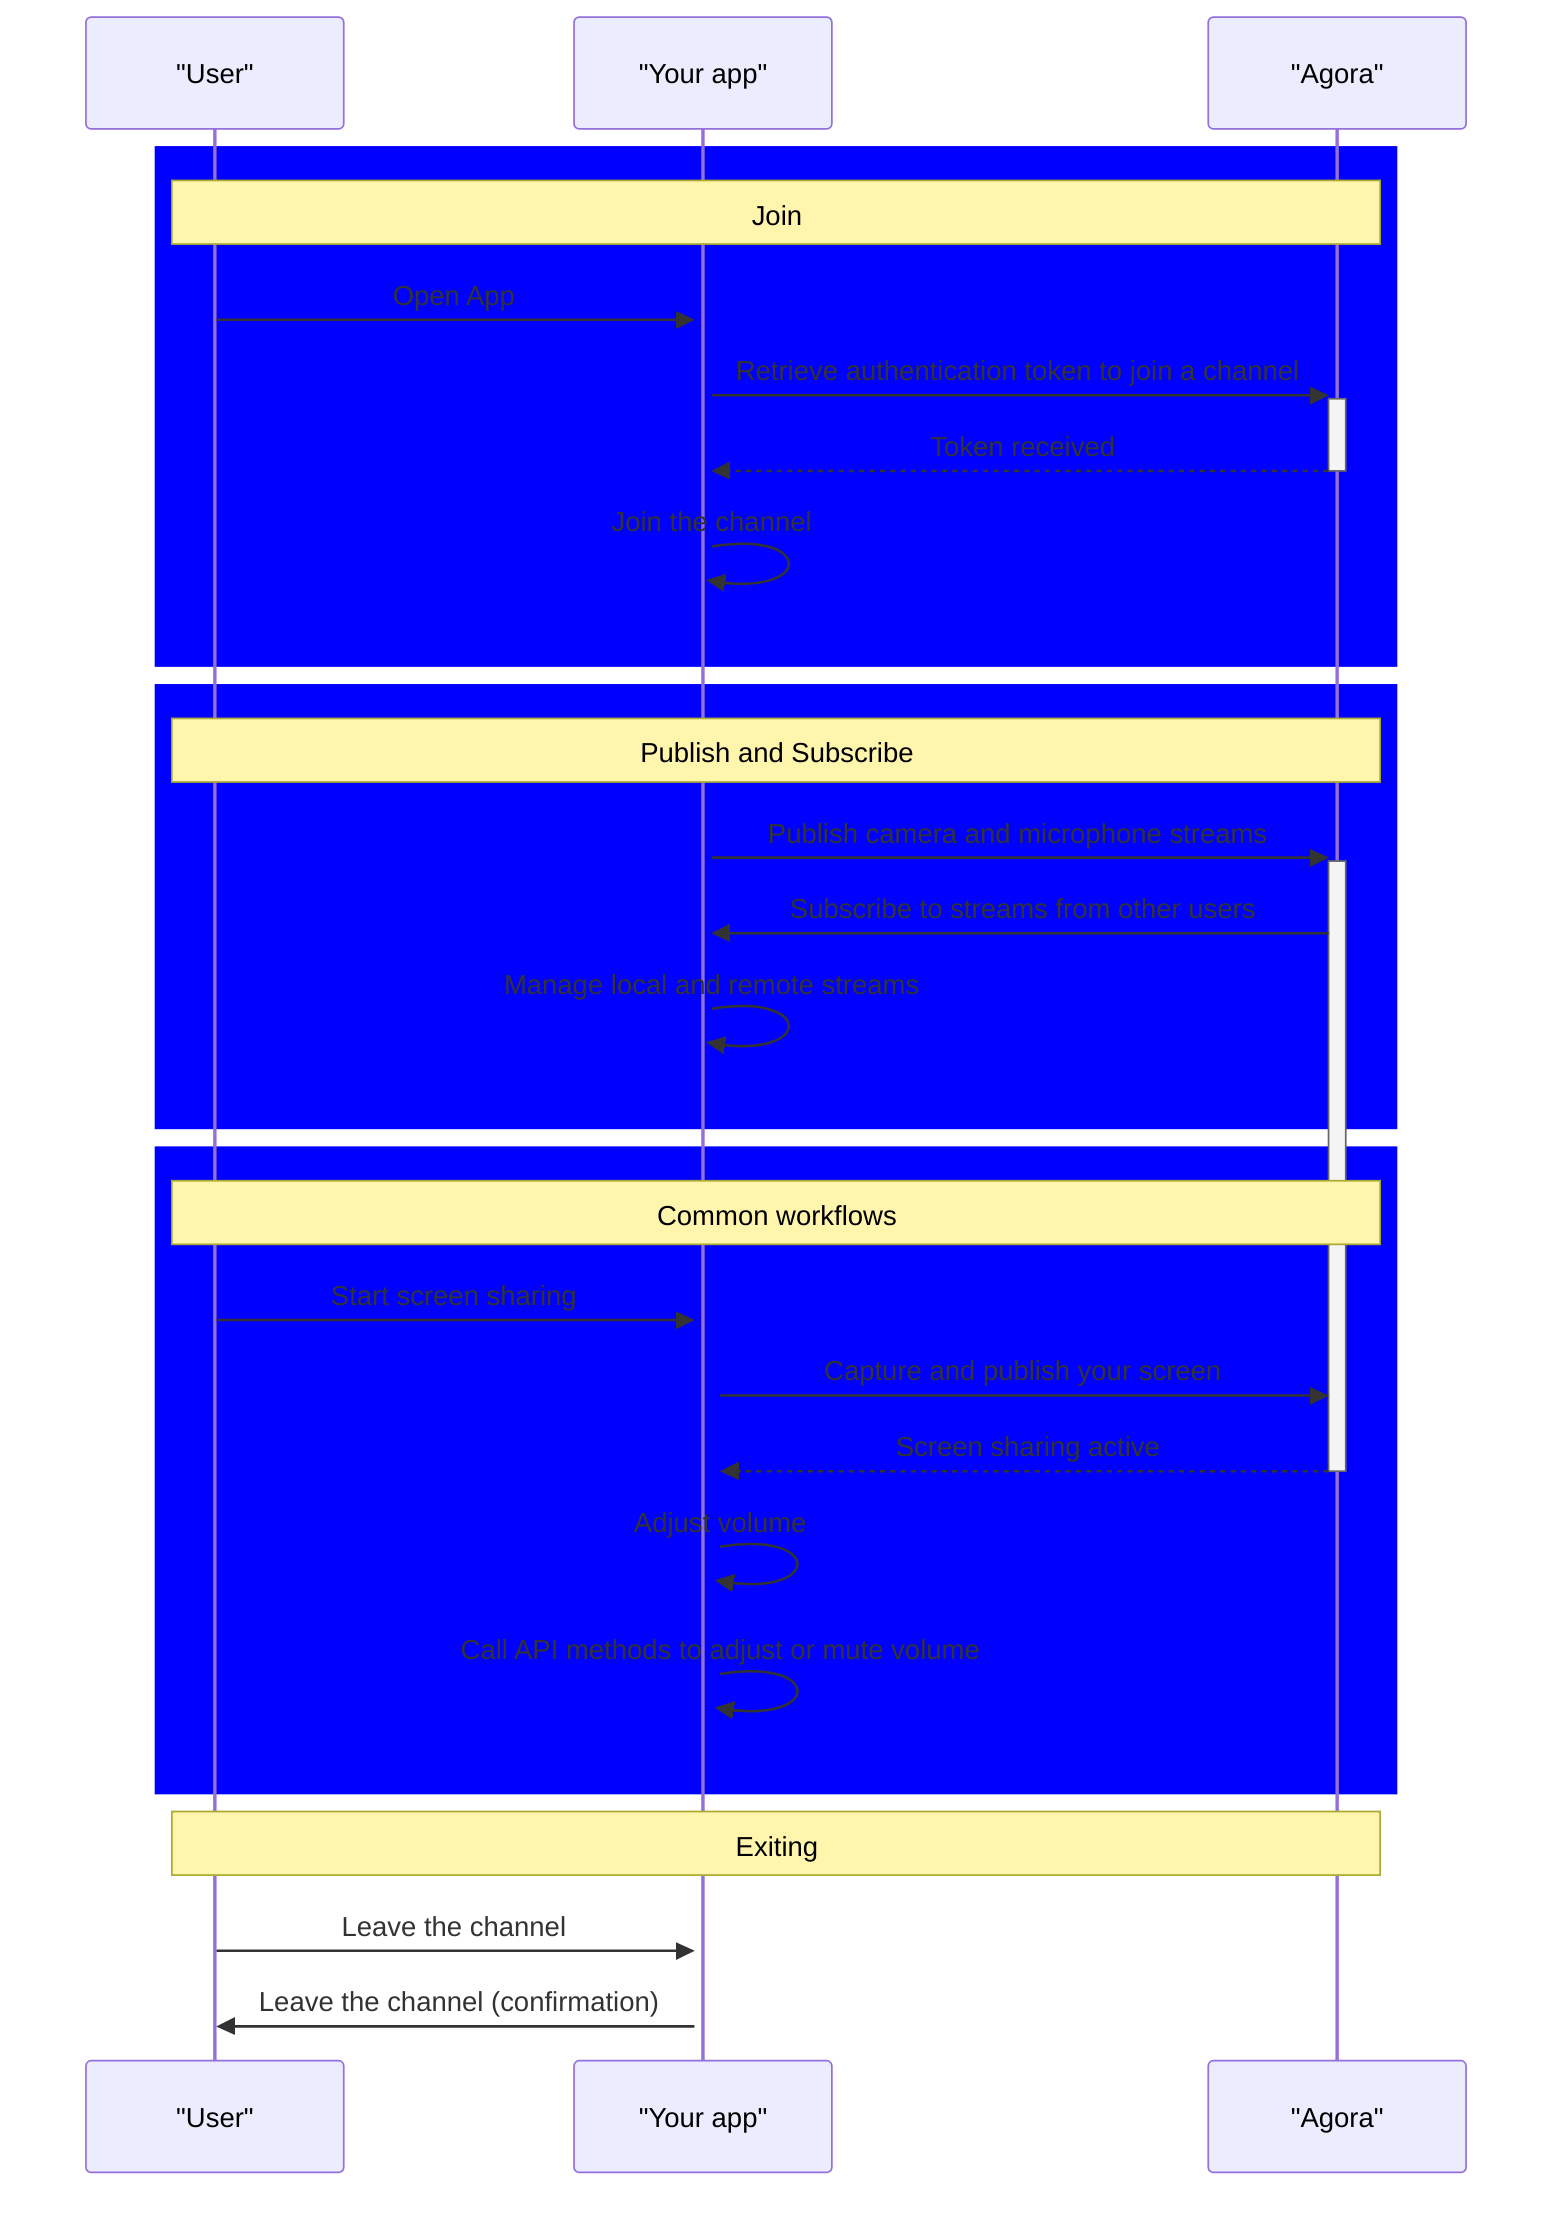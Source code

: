 sequenceDiagram
    participant User as "User"
    participant App as "Your app"
    participant Agora as "Agora"

    rect rgb(0, 0, 255)
        Note over User, Agora: Join
        User->>+App: Open App
        App->>+Agora: Retrieve authentication token to join a channel
        Agora-->>-App: Token received
        App->>App: Join the channel
    end

    rect rgb(0, 0, 255)
        Note over User, Agora: Publish and Subscribe
        App->>+Agora: Publish camera and microphone streams
        Agora->>App: Subscribe to streams from other users
        App->>App: Manage local and remote streams
    end

    rect rgb(0, 0, 255)
        Note over User, Agora: Common workflows
        User->>+App: Start screen sharing
        App->>Agora: Capture and publish your screen
        Agora-->>-App: Screen sharing active
        App->>App: Adjust volume
        App->>App: Call API methods to adjust or mute volume
    end

    Note over User, Agora: Exiting
    User->>App: Leave the channel
    App->>User: Leave the channel (confirmation)